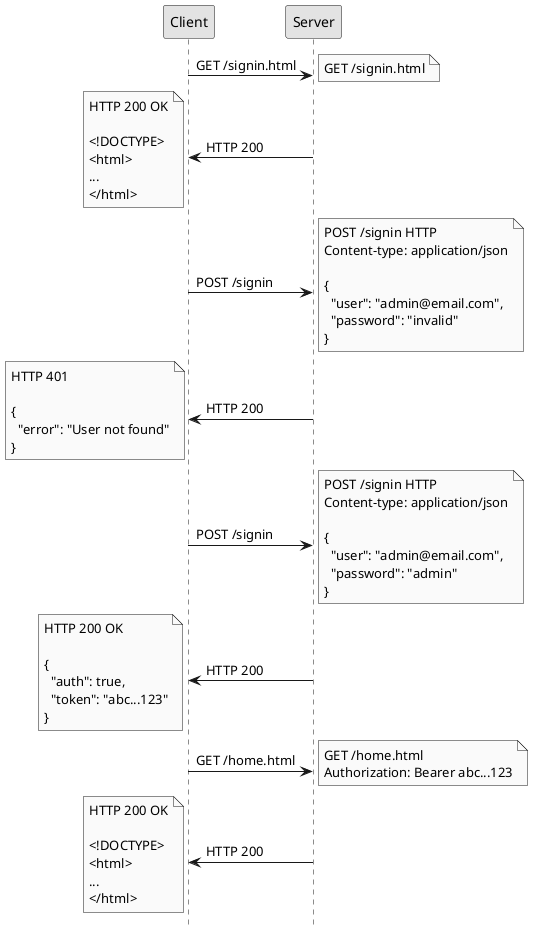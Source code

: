@startuml
' https://www.planttext.com/
hide footbox
skinparam monochrome true

Client -> Server: GET /signin.html
note right: GET /signin.html
Server -> Client: HTTP 200
note left: HTTP 200 OK\n\n<!DOCTYPE>\n<html>\n...\n</html>


Client -> Server: POST /signin
note right: POST /signin HTTP\nContent-type: application/json\n\n{\n  "user": "admin@email.com",\n  "password": "invalid"\n}
Server -> Client: HTTP 200
note left: HTTP 401\n\n{\n  "error": "User not found"\n}

Client -> Server: POST /signin
note right: POST /signin HTTP\nContent-type: application/json\n\n{\n  "user": "admin@email.com",\n  "password": "admin"\n}
Server -> Client: HTTP 200
note left: HTTP 200 OK\n\n{\n  "auth": true,\n  "token": "abc...123"\n}
Client -> Server: GET /home.html
note right: GET /home.html\nAuthorization: Bearer abc...123
Server -> Client: HTTP 200
note left: HTTP 200 OK\n\n<!DOCTYPE>\n<html>\n...\n</html>
@enduml
